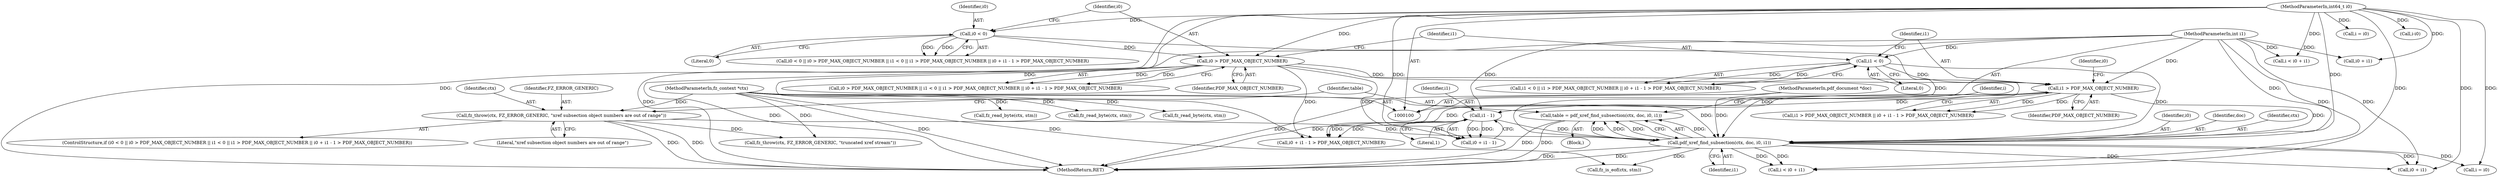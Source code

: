 digraph "0_ghostscript_55c3f68d638ac1263a386e0aaa004bb6e8bde731@pointer" {
"1000142" [label="(Call,table = pdf_xref_find_subsection(ctx, doc, i0, i1))"];
"1000144" [label="(Call,pdf_xref_find_subsection(ctx, doc, i0, i1))"];
"1000138" [label="(Call,fz_throw(ctx, FZ_ERROR_GENERIC, \"xref subsection object numbers are out of range\"))"];
"1000101" [label="(MethodParameterIn,fz_context *ctx)"];
"1000102" [label="(MethodParameterIn,pdf_document *doc)"];
"1000116" [label="(Call,i0 < 0)"];
"1000104" [label="(MethodParameterIn,int64_t i0)"];
"1000120" [label="(Call,i0 > PDF_MAX_OBJECT_NUMBER)"];
"1000124" [label="(Call,i1 < 0)"];
"1000105" [label="(MethodParameterIn,int i1)"];
"1000128" [label="(Call,i1 > PDF_MAX_OBJECT_NUMBER)"];
"1000134" [label="(Call,i1 - 1)"];
"1000142" [label="(Call,table = pdf_xref_find_subsection(ctx, doc, i0, i1))"];
"1000314" [label="(MethodReturn,RET)"];
"1000118" [label="(Literal,0)"];
"1000130" [label="(Identifier,PDF_MAX_OBJECT_NUMBER)"];
"1000139" [label="(Identifier,ctx)"];
"1000129" [label="(Identifier,i1)"];
"1000161" [label="(Call,i = i0)"];
"1000119" [label="(Call,i0 > PDF_MAX_OBJECT_NUMBER || i1 < 0 || i1 > PDF_MAX_OBJECT_NUMBER || i0 + i1 - 1 > PDF_MAX_OBJECT_NUMBER)"];
"1000114" [label="(ControlStructure,if (i0 < 0 || i0 > PDF_MAX_OBJECT_NUMBER || i1 < 0 || i1 > PDF_MAX_OBJECT_NUMBER || i0 + i1 - 1 > PDF_MAX_OBJECT_NUMBER))"];
"1000216" [label="(Call,fz_read_byte(ctx, stm))"];
"1000105" [label="(MethodParameterIn,int i1)"];
"1000120" [label="(Call,i0 > PDF_MAX_OBJECT_NUMBER)"];
"1000132" [label="(Call,i0 + i1 - 1)"];
"1000125" [label="(Identifier,i1)"];
"1000148" [label="(Identifier,i1)"];
"1000143" [label="(Identifier,table)"];
"1000134" [label="(Call,i1 - 1)"];
"1000122" [label="(Identifier,PDF_MAX_OBJECT_NUMBER)"];
"1000115" [label="(Call,i0 < 0 || i0 > PDF_MAX_OBJECT_NUMBER || i1 < 0 || i1 > PDF_MAX_OBJECT_NUMBER || i0 + i1 - 1 > PDF_MAX_OBJECT_NUMBER)"];
"1000155" [label="(Call,i0 + i1)"];
"1000104" [label="(MethodParameterIn,int64_t i0)"];
"1000144" [label="(Call,pdf_xref_find_subsection(ctx, doc, i0, i1))"];
"1000102" [label="(MethodParameterIn,pdf_document *doc)"];
"1000140" [label="(Identifier,FZ_ERROR_GENERIC)"];
"1000126" [label="(Literal,0)"];
"1000147" [label="(Identifier,i0)"];
"1000117" [label="(Identifier,i0)"];
"1000141" [label="(Literal,\"xref subsection object numbers are out of range\")"];
"1000150" [label="(Call,i = i0)"];
"1000252" [label="(Call,fz_read_byte(ctx, stm))"];
"1000135" [label="(Identifier,i1)"];
"1000166" [label="(Call,i0 + i1)"];
"1000124" [label="(Call,i1 < 0)"];
"1000128" [label="(Call,i1 > PDF_MAX_OBJECT_NUMBER)"];
"1000123" [label="(Call,i1 < 0 || i1 > PDF_MAX_OBJECT_NUMBER || i0 + i1 - 1 > PDF_MAX_OBJECT_NUMBER)"];
"1000136" [label="(Literal,1)"];
"1000116" [label="(Call,i0 < 0)"];
"1000133" [label="(Identifier,i0)"];
"1000194" [label="(Call,fz_is_eof(ctx, stm))"];
"1000109" [label="(Block,)"];
"1000178" [label="(Call,i-i0)"];
"1000138" [label="(Call,fz_throw(ctx, FZ_ERROR_GENERIC, \"xref subsection object numbers are out of range\"))"];
"1000164" [label="(Call,i < i0 + i1)"];
"1000127" [label="(Call,i1 > PDF_MAX_OBJECT_NUMBER || i0 + i1 - 1 > PDF_MAX_OBJECT_NUMBER)"];
"1000131" [label="(Call,i0 + i1 - 1 > PDF_MAX_OBJECT_NUMBER)"];
"1000234" [label="(Call,fz_read_byte(ctx, stm))"];
"1000197" [label="(Call,fz_throw(ctx, FZ_ERROR_GENERIC, \"truncated xref stream\"))"];
"1000121" [label="(Identifier,i0)"];
"1000146" [label="(Identifier,doc)"];
"1000101" [label="(MethodParameterIn,fz_context *ctx)"];
"1000153" [label="(Call,i < i0 + i1)"];
"1000145" [label="(Identifier,ctx)"];
"1000151" [label="(Identifier,i)"];
"1000142" -> "1000109"  [label="AST: "];
"1000142" -> "1000144"  [label="CFG: "];
"1000143" -> "1000142"  [label="AST: "];
"1000144" -> "1000142"  [label="AST: "];
"1000151" -> "1000142"  [label="CFG: "];
"1000142" -> "1000314"  [label="DDG: "];
"1000142" -> "1000314"  [label="DDG: "];
"1000144" -> "1000142"  [label="DDG: "];
"1000144" -> "1000142"  [label="DDG: "];
"1000144" -> "1000142"  [label="DDG: "];
"1000144" -> "1000142"  [label="DDG: "];
"1000144" -> "1000148"  [label="CFG: "];
"1000145" -> "1000144"  [label="AST: "];
"1000146" -> "1000144"  [label="AST: "];
"1000147" -> "1000144"  [label="AST: "];
"1000148" -> "1000144"  [label="AST: "];
"1000144" -> "1000314"  [label="DDG: "];
"1000144" -> "1000314"  [label="DDG: "];
"1000138" -> "1000144"  [label="DDG: "];
"1000101" -> "1000144"  [label="DDG: "];
"1000102" -> "1000144"  [label="DDG: "];
"1000116" -> "1000144"  [label="DDG: "];
"1000120" -> "1000144"  [label="DDG: "];
"1000104" -> "1000144"  [label="DDG: "];
"1000124" -> "1000144"  [label="DDG: "];
"1000128" -> "1000144"  [label="DDG: "];
"1000134" -> "1000144"  [label="DDG: "];
"1000105" -> "1000144"  [label="DDG: "];
"1000144" -> "1000150"  [label="DDG: "];
"1000144" -> "1000153"  [label="DDG: "];
"1000144" -> "1000153"  [label="DDG: "];
"1000144" -> "1000155"  [label="DDG: "];
"1000144" -> "1000155"  [label="DDG: "];
"1000144" -> "1000194"  [label="DDG: "];
"1000138" -> "1000114"  [label="AST: "];
"1000138" -> "1000141"  [label="CFG: "];
"1000139" -> "1000138"  [label="AST: "];
"1000140" -> "1000138"  [label="AST: "];
"1000141" -> "1000138"  [label="AST: "];
"1000143" -> "1000138"  [label="CFG: "];
"1000138" -> "1000314"  [label="DDG: "];
"1000138" -> "1000314"  [label="DDG: "];
"1000101" -> "1000138"  [label="DDG: "];
"1000138" -> "1000197"  [label="DDG: "];
"1000101" -> "1000100"  [label="AST: "];
"1000101" -> "1000314"  [label="DDG: "];
"1000101" -> "1000194"  [label="DDG: "];
"1000101" -> "1000197"  [label="DDG: "];
"1000101" -> "1000216"  [label="DDG: "];
"1000101" -> "1000234"  [label="DDG: "];
"1000101" -> "1000252"  [label="DDG: "];
"1000102" -> "1000100"  [label="AST: "];
"1000102" -> "1000314"  [label="DDG: "];
"1000116" -> "1000115"  [label="AST: "];
"1000116" -> "1000118"  [label="CFG: "];
"1000117" -> "1000116"  [label="AST: "];
"1000118" -> "1000116"  [label="AST: "];
"1000121" -> "1000116"  [label="CFG: "];
"1000115" -> "1000116"  [label="CFG: "];
"1000116" -> "1000115"  [label="DDG: "];
"1000116" -> "1000115"  [label="DDG: "];
"1000104" -> "1000116"  [label="DDG: "];
"1000116" -> "1000120"  [label="DDG: "];
"1000104" -> "1000100"  [label="AST: "];
"1000104" -> "1000314"  [label="DDG: "];
"1000104" -> "1000120"  [label="DDG: "];
"1000104" -> "1000131"  [label="DDG: "];
"1000104" -> "1000132"  [label="DDG: "];
"1000104" -> "1000150"  [label="DDG: "];
"1000104" -> "1000153"  [label="DDG: "];
"1000104" -> "1000155"  [label="DDG: "];
"1000104" -> "1000161"  [label="DDG: "];
"1000104" -> "1000164"  [label="DDG: "];
"1000104" -> "1000166"  [label="DDG: "];
"1000104" -> "1000178"  [label="DDG: "];
"1000120" -> "1000119"  [label="AST: "];
"1000120" -> "1000122"  [label="CFG: "];
"1000121" -> "1000120"  [label="AST: "];
"1000122" -> "1000120"  [label="AST: "];
"1000125" -> "1000120"  [label="CFG: "];
"1000119" -> "1000120"  [label="CFG: "];
"1000120" -> "1000314"  [label="DDG: "];
"1000120" -> "1000119"  [label="DDG: "];
"1000120" -> "1000119"  [label="DDG: "];
"1000120" -> "1000128"  [label="DDG: "];
"1000120" -> "1000131"  [label="DDG: "];
"1000120" -> "1000132"  [label="DDG: "];
"1000124" -> "1000123"  [label="AST: "];
"1000124" -> "1000126"  [label="CFG: "];
"1000125" -> "1000124"  [label="AST: "];
"1000126" -> "1000124"  [label="AST: "];
"1000129" -> "1000124"  [label="CFG: "];
"1000123" -> "1000124"  [label="CFG: "];
"1000124" -> "1000123"  [label="DDG: "];
"1000124" -> "1000123"  [label="DDG: "];
"1000105" -> "1000124"  [label="DDG: "];
"1000124" -> "1000128"  [label="DDG: "];
"1000105" -> "1000100"  [label="AST: "];
"1000105" -> "1000314"  [label="DDG: "];
"1000105" -> "1000128"  [label="DDG: "];
"1000105" -> "1000134"  [label="DDG: "];
"1000105" -> "1000153"  [label="DDG: "];
"1000105" -> "1000155"  [label="DDG: "];
"1000105" -> "1000164"  [label="DDG: "];
"1000105" -> "1000166"  [label="DDG: "];
"1000128" -> "1000127"  [label="AST: "];
"1000128" -> "1000130"  [label="CFG: "];
"1000129" -> "1000128"  [label="AST: "];
"1000130" -> "1000128"  [label="AST: "];
"1000133" -> "1000128"  [label="CFG: "];
"1000127" -> "1000128"  [label="CFG: "];
"1000128" -> "1000314"  [label="DDG: "];
"1000128" -> "1000127"  [label="DDG: "];
"1000128" -> "1000127"  [label="DDG: "];
"1000128" -> "1000134"  [label="DDG: "];
"1000128" -> "1000131"  [label="DDG: "];
"1000134" -> "1000132"  [label="AST: "];
"1000134" -> "1000136"  [label="CFG: "];
"1000135" -> "1000134"  [label="AST: "];
"1000136" -> "1000134"  [label="AST: "];
"1000132" -> "1000134"  [label="CFG: "];
"1000134" -> "1000131"  [label="DDG: "];
"1000134" -> "1000131"  [label="DDG: "];
"1000134" -> "1000132"  [label="DDG: "];
"1000134" -> "1000132"  [label="DDG: "];
}
